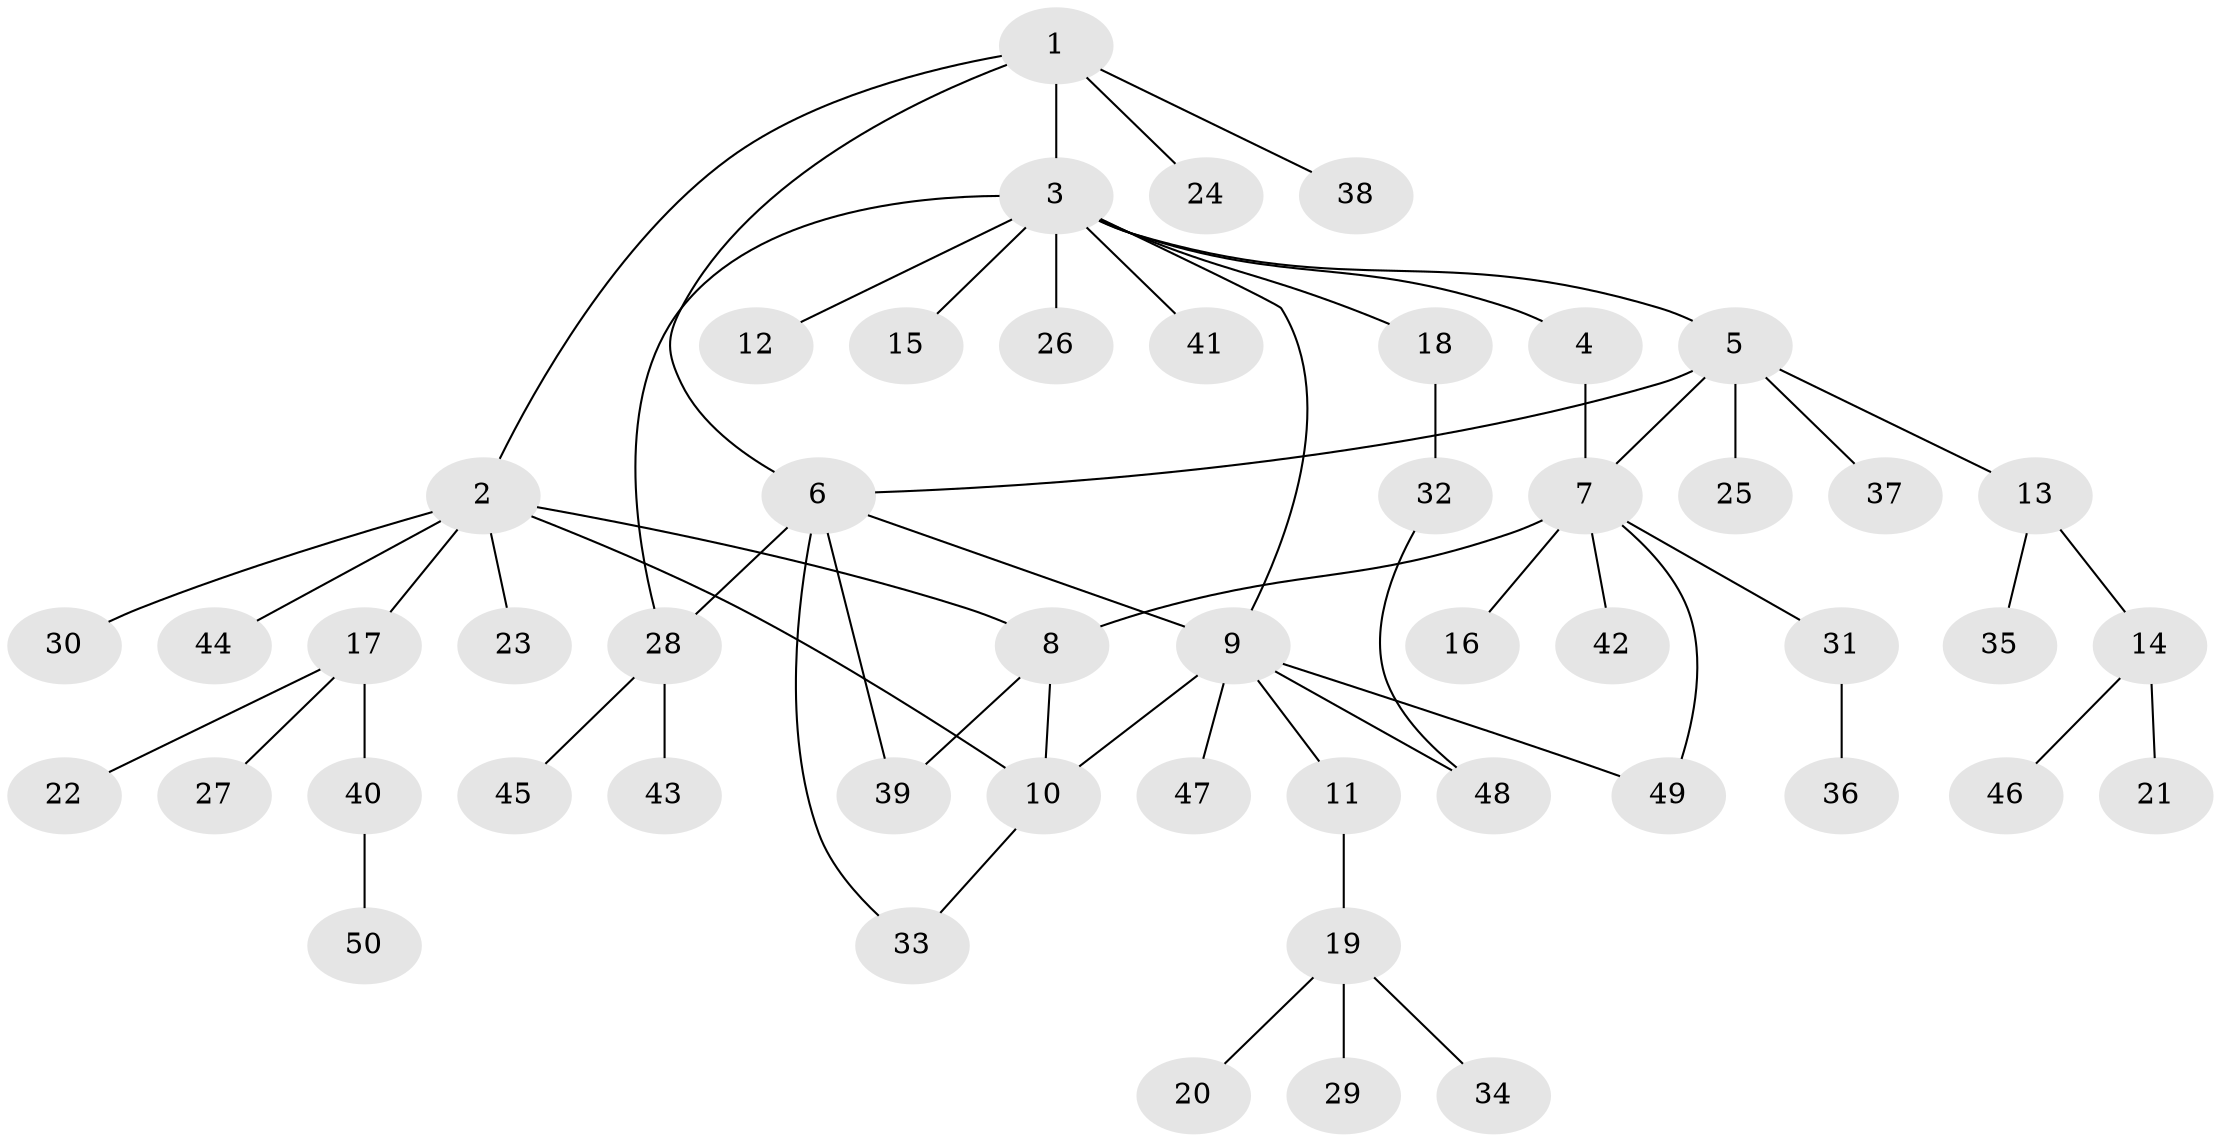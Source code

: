 // Generated by graph-tools (version 1.1) at 2025/37/03/09/25 02:37:42]
// undirected, 50 vertices, 60 edges
graph export_dot {
graph [start="1"]
  node [color=gray90,style=filled];
  1;
  2;
  3;
  4;
  5;
  6;
  7;
  8;
  9;
  10;
  11;
  12;
  13;
  14;
  15;
  16;
  17;
  18;
  19;
  20;
  21;
  22;
  23;
  24;
  25;
  26;
  27;
  28;
  29;
  30;
  31;
  32;
  33;
  34;
  35;
  36;
  37;
  38;
  39;
  40;
  41;
  42;
  43;
  44;
  45;
  46;
  47;
  48;
  49;
  50;
  1 -- 2;
  1 -- 3;
  1 -- 6;
  1 -- 24;
  1 -- 38;
  2 -- 8;
  2 -- 10;
  2 -- 17;
  2 -- 23;
  2 -- 30;
  2 -- 44;
  3 -- 4;
  3 -- 5;
  3 -- 9;
  3 -- 12;
  3 -- 15;
  3 -- 18;
  3 -- 26;
  3 -- 28;
  3 -- 41;
  4 -- 7;
  5 -- 6;
  5 -- 7;
  5 -- 13;
  5 -- 25;
  5 -- 37;
  6 -- 9;
  6 -- 28;
  6 -- 33;
  6 -- 39;
  7 -- 8;
  7 -- 16;
  7 -- 31;
  7 -- 42;
  7 -- 49;
  8 -- 10;
  8 -- 39;
  9 -- 10;
  9 -- 11;
  9 -- 47;
  9 -- 48;
  9 -- 49;
  10 -- 33;
  11 -- 19;
  13 -- 14;
  13 -- 35;
  14 -- 21;
  14 -- 46;
  17 -- 22;
  17 -- 27;
  17 -- 40;
  18 -- 32;
  19 -- 20;
  19 -- 29;
  19 -- 34;
  28 -- 43;
  28 -- 45;
  31 -- 36;
  32 -- 48;
  40 -- 50;
}
